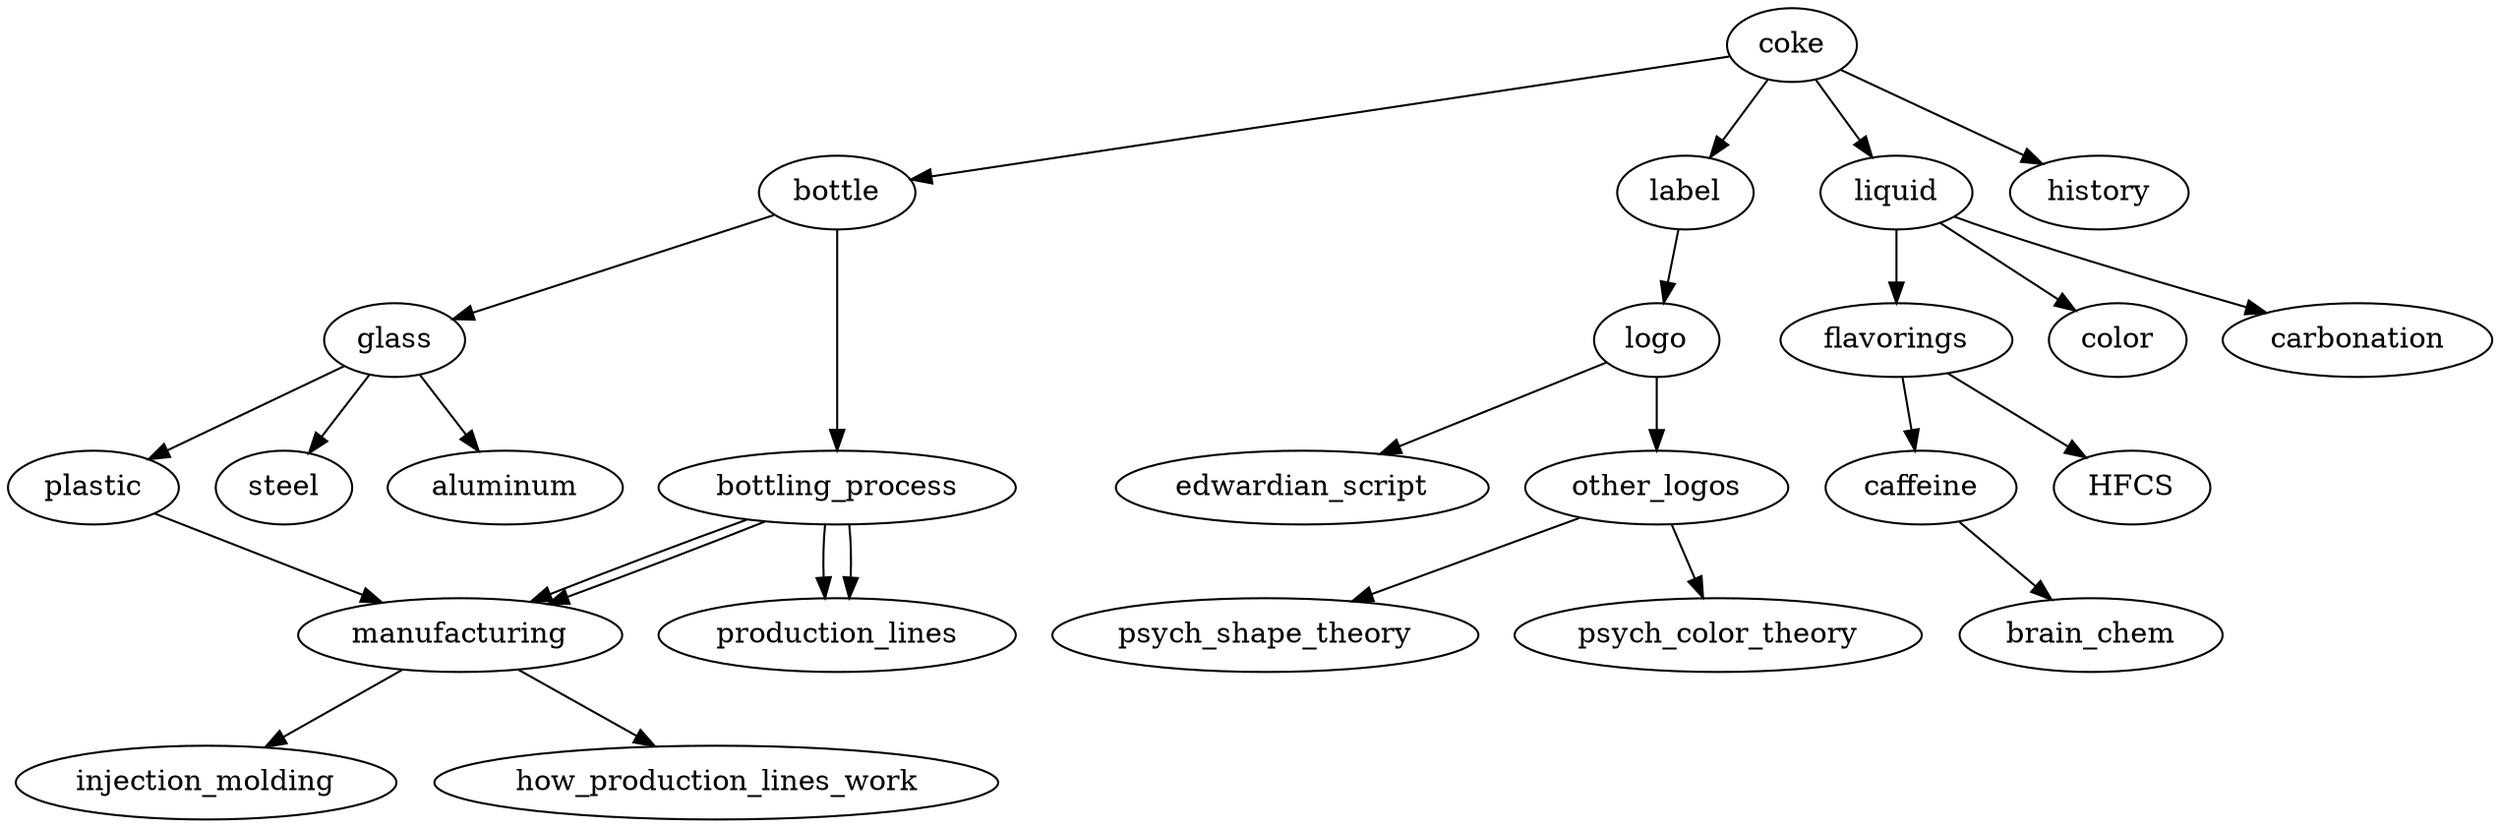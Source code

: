 digraph coke {
    coke -> bottle
    coke -> label
    coke -> liquid
    coke -> history
    
    bottle -> glass
    bottle -> bottling_process

    bottling_process -> production_lines
    bottling_process -> manufacturing

    glass -> plastic
    glass -> steel
    glass -> aluminum

    plastic -> manufacturing -> injection_molding

    bottling_process -> production_lines
    bottling_process -> manufacturing

    manufacturing -> how_production_lines_work

    label -> logo

    logo -> edwardian_script
    logo -> other_logos

    other_logos -> psych_shape_theory
    other_logos -> psych_color_theory

    liquid -> flavorings
    liquid -> color
    liquid -> carbonation

    flavorings -> caffeine
    flavorings -> HFCS

    caffeine -> brain_chem
}
